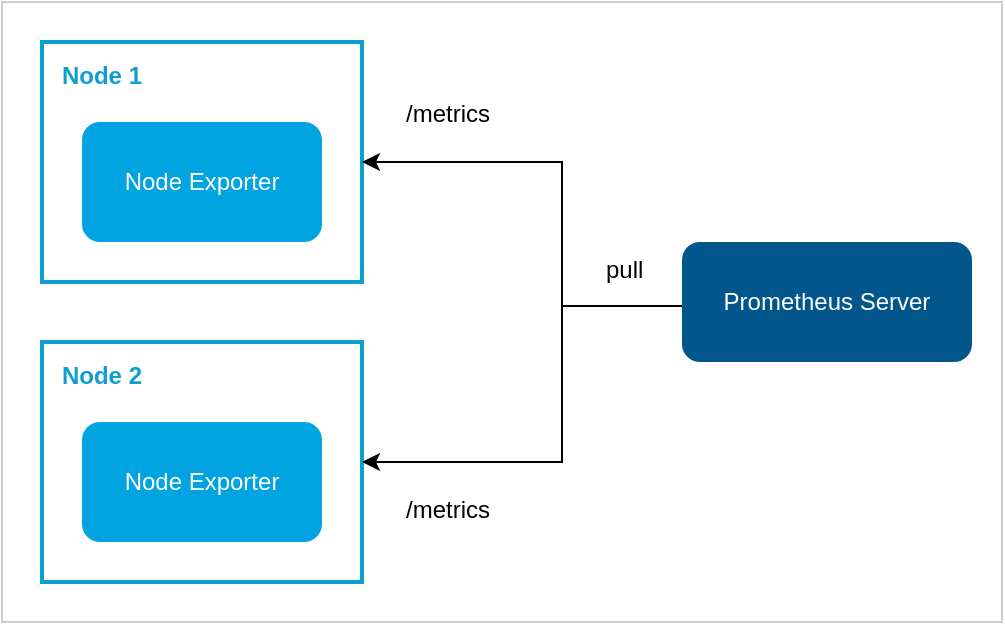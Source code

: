<mxfile version="25.0.2" pages="6">
  <diagram name="Page-1" id="26Fd-25vhF1WUuilUzLj">
    <mxGraphModel dx="1098" dy="828" grid="1" gridSize="10" guides="1" tooltips="1" connect="1" arrows="1" fold="1" page="1" pageScale="1" pageWidth="850" pageHeight="1100" math="0" shadow="0">
      <root>
        <mxCell id="0" />
        <mxCell id="1" parent="0" />
        <mxCell id="ajeqX5y_s42NzRfN0IP8-15" value="" style="rounded=0;whiteSpace=wrap;html=1;fillColor=none;strokeColor=#CCCCCC;" parent="1" vertex="1">
          <mxGeometry x="110" y="200" width="500" height="310" as="geometry" />
        </mxCell>
        <mxCell id="ajeqX5y_s42NzRfN0IP8-1" value="" style="rounded=0;whiteSpace=wrap;html=1;fillColor=none;strokeColor=#0f9fce;strokeWidth=2;" parent="1" vertex="1">
          <mxGeometry x="130" y="220" width="160" height="120" as="geometry" />
        </mxCell>
        <mxCell id="ajeqX5y_s42NzRfN0IP8-2" value="&lt;b&gt;Node 1&lt;/b&gt;" style="rounded=0;whiteSpace=wrap;html=1;fillColor=none;strokeColor=none;fontColor=#0F9FCE;" parent="1" vertex="1">
          <mxGeometry x="130" y="232" width="60" height="10" as="geometry" />
        </mxCell>
        <mxCell id="ajeqX5y_s42NzRfN0IP8-6" value="&lt;font color=&quot;#ffffff&quot;&gt;Node Exporter&lt;/font&gt;" style="rounded=1;whiteSpace=wrap;html=1;strokeColor=none;fillColor=#01a3e1;" parent="1" vertex="1">
          <mxGeometry x="150" y="260" width="120" height="60" as="geometry" />
        </mxCell>
        <mxCell id="ajeqX5y_s42NzRfN0IP8-7" value="" style="rounded=0;whiteSpace=wrap;html=1;fillColor=none;strokeColor=#0f9fce;strokeWidth=2;" parent="1" vertex="1">
          <mxGeometry x="130" y="370" width="160" height="120" as="geometry" />
        </mxCell>
        <mxCell id="ajeqX5y_s42NzRfN0IP8-8" value="&lt;b&gt;Node 2&lt;/b&gt;" style="rounded=0;whiteSpace=wrap;html=1;fillColor=none;strokeColor=none;fontColor=#0F9FCE;" parent="1" vertex="1">
          <mxGeometry x="130" y="382" width="60" height="10" as="geometry" />
        </mxCell>
        <mxCell id="ajeqX5y_s42NzRfN0IP8-9" value="&lt;font color=&quot;#ffffff&quot;&gt;Node Exporter&lt;/font&gt;" style="rounded=1;whiteSpace=wrap;html=1;strokeColor=none;fillColor=#01a3e1;" parent="1" vertex="1">
          <mxGeometry x="150" y="410" width="120" height="60" as="geometry" />
        </mxCell>
        <mxCell id="ajeqX5y_s42NzRfN0IP8-11" style="edgeStyle=orthogonalEdgeStyle;rounded=0;orthogonalLoop=1;jettySize=auto;html=1;entryX=1;entryY=0.5;entryDx=0;entryDy=0;" parent="1" source="ajeqX5y_s42NzRfN0IP8-10" target="ajeqX5y_s42NzRfN0IP8-1" edge="1">
          <mxGeometry relative="1" as="geometry">
            <Array as="points">
              <mxPoint x="390" y="352" />
              <mxPoint x="390" y="280" />
            </Array>
          </mxGeometry>
        </mxCell>
        <mxCell id="ajeqX5y_s42NzRfN0IP8-10" value="&lt;font color=&quot;#ffffff&quot;&gt;Prometheus Server&lt;/font&gt;" style="rounded=1;whiteSpace=wrap;html=1;strokeColor=none;fillColor=#02568c;" parent="1" vertex="1">
          <mxGeometry x="450" y="320" width="145" height="60" as="geometry" />
        </mxCell>
        <mxCell id="ajeqX5y_s42NzRfN0IP8-12" value="" style="endArrow=classic;html=1;rounded=0;entryX=1;entryY=0.5;entryDx=0;entryDy=0;" parent="1" target="ajeqX5y_s42NzRfN0IP8-7" edge="1">
          <mxGeometry width="50" height="50" relative="1" as="geometry">
            <mxPoint x="390" y="350" as="sourcePoint" />
            <mxPoint x="380" y="250" as="targetPoint" />
            <Array as="points">
              <mxPoint x="390" y="430" />
            </Array>
          </mxGeometry>
        </mxCell>
        <mxCell id="ajeqX5y_s42NzRfN0IP8-13" value="/metrics" style="text;whiteSpace=wrap;" parent="1" vertex="1">
          <mxGeometry x="310" y="242" width="80" height="40" as="geometry" />
        </mxCell>
        <mxCell id="ajeqX5y_s42NzRfN0IP8-14" value="/metrics" style="text;whiteSpace=wrap;" parent="1" vertex="1">
          <mxGeometry x="310" y="440" width="80" height="40" as="geometry" />
        </mxCell>
        <mxCell id="ajeqX5y_s42NzRfN0IP8-16" value="pull" style="text;whiteSpace=wrap;" parent="1" vertex="1">
          <mxGeometry x="410" y="320" width="40" height="40" as="geometry" />
        </mxCell>
      </root>
    </mxGraphModel>
  </diagram>
  <diagram id="nM0fy59hHxydWXp64EUL" name="Page-2">
    <mxGraphModel dx="2142" dy="974" grid="1" gridSize="10" guides="1" tooltips="1" connect="1" arrows="1" fold="1" page="1" pageScale="1" pageWidth="850" pageHeight="1100" math="0" shadow="0">
      <root>
        <mxCell id="0" />
        <mxCell id="1" parent="0" />
        <mxCell id="dbFt5-sc-r58ewJVAeV6-7" style="edgeStyle=orthogonalEdgeStyle;rounded=0;orthogonalLoop=1;jettySize=auto;html=1;entryX=0;entryY=0.5;entryDx=0;entryDy=0;" edge="1" parent="1" source="1IxpJ4S_1g1UWXlrUwwD-1" target="dbFt5-sc-r58ewJVAeV6-1">
          <mxGeometry relative="1" as="geometry" />
        </mxCell>
        <mxCell id="1IxpJ4S_1g1UWXlrUwwD-1" value="&lt;font style=&quot;font-size: 16px;&quot;&gt;Get view count for page&lt;/font&gt;" style="rounded=0;whiteSpace=wrap;html=1;strokeColor=#6c8ebf;fillColor=#dae8fc;glass=0;" vertex="1" parent="1">
          <mxGeometry x="-70" y="240" width="170" height="100" as="geometry" />
        </mxCell>
        <mxCell id="dbFt5-sc-r58ewJVAeV6-6" style="edgeStyle=orthogonalEdgeStyle;rounded=0;orthogonalLoop=1;jettySize=auto;html=1;entryX=0;entryY=0.5;entryDx=0;entryDy=0;" edge="1" parent="1" source="1IxpJ4S_1g1UWXlrUwwD-3" target="1IxpJ4S_1g1UWXlrUwwD-1">
          <mxGeometry relative="1" as="geometry" />
        </mxCell>
        <mxCell id="1IxpJ4S_1g1UWXlrUwwD-3" value="&lt;font style=&quot;font-size: 16px;&quot; color=&quot;#ffffff&quot;&gt;Client A&lt;/font&gt;" style="rounded=0;whiteSpace=wrap;html=1;strokeColor=none;fillColor=#02568c;glass=0;" vertex="1" parent="1">
          <mxGeometry x="-310" y="250" width="130" height="80" as="geometry" />
        </mxCell>
        <mxCell id="dbFt5-sc-r58ewJVAeV6-5" style="edgeStyle=orthogonalEdgeStyle;rounded=0;orthogonalLoop=1;jettySize=auto;html=1;entryX=0;entryY=0.5;entryDx=0;entryDy=0;" edge="1" parent="1" source="dbFt5-sc-r58ewJVAeV6-1" target="dbFt5-sc-r58ewJVAeV6-2">
          <mxGeometry relative="1" as="geometry" />
        </mxCell>
        <mxCell id="dbFt5-sc-r58ewJVAeV6-1" value="&lt;font style=&quot;font-size: 16px;&quot;&gt;Increment view &lt;br&gt;count&amp;nbsp;&lt;/font&gt;&lt;span style=&quot;font-size: 16px; background-color: initial;&quot;&gt;for page&lt;/span&gt;" style="rounded=0;whiteSpace=wrap;html=1;strokeColor=#6c8ebf;fillColor=#dae8fc;glass=0;" vertex="1" parent="1">
          <mxGeometry x="190" y="240" width="170" height="100" as="geometry" />
        </mxCell>
        <mxCell id="dbFt5-sc-r58ewJVAeV6-2" value="&lt;span style=&quot;font-size: 16px;&quot;&gt;11&lt;/span&gt;" style="rounded=0;whiteSpace=wrap;html=1;strokeColor=#6c8ebf;fillColor=#dae8fc;glass=0;" vertex="1" parent="1">
          <mxGeometry x="480" y="260" width="90" height="60" as="geometry" />
        </mxCell>
        <mxCell id="dbFt5-sc-r58ewJVAeV6-8" style="edgeStyle=orthogonalEdgeStyle;rounded=0;orthogonalLoop=1;jettySize=auto;html=1;entryX=0;entryY=0.5;entryDx=0;entryDy=0;" edge="1" parent="1" source="dbFt5-sc-r58ewJVAeV6-9" target="dbFt5-sc-r58ewJVAeV6-13">
          <mxGeometry relative="1" as="geometry" />
        </mxCell>
        <mxCell id="dbFt5-sc-r58ewJVAeV6-9" value="&lt;font style=&quot;font-size: 16px;&quot;&gt;Get view count for page&lt;/font&gt;" style="rounded=0;whiteSpace=wrap;html=1;strokeColor=#0e8088;fillColor=#b0e3e6;glass=0;" vertex="1" parent="1">
          <mxGeometry x="-70" y="390" width="170" height="100" as="geometry" />
        </mxCell>
        <mxCell id="dbFt5-sc-r58ewJVAeV6-10" style="edgeStyle=orthogonalEdgeStyle;rounded=0;orthogonalLoop=1;jettySize=auto;html=1;entryX=0;entryY=0.5;entryDx=0;entryDy=0;" edge="1" parent="1" source="dbFt5-sc-r58ewJVAeV6-11" target="dbFt5-sc-r58ewJVAeV6-9">
          <mxGeometry relative="1" as="geometry" />
        </mxCell>
        <mxCell id="dbFt5-sc-r58ewJVAeV6-11" value="&lt;font style=&quot;font-size: 16px;&quot; color=&quot;#ffffff&quot;&gt;Client B&lt;/font&gt;" style="rounded=0;whiteSpace=wrap;html=1;strokeColor=#0e8088;fillColor=#0E8088;glass=0;" vertex="1" parent="1">
          <mxGeometry x="-310" y="400" width="130" height="80" as="geometry" />
        </mxCell>
        <mxCell id="dbFt5-sc-r58ewJVAeV6-12" style="edgeStyle=orthogonalEdgeStyle;rounded=0;orthogonalLoop=1;jettySize=auto;html=1;entryX=0;entryY=0.5;entryDx=0;entryDy=0;" edge="1" parent="1" source="dbFt5-sc-r58ewJVAeV6-13" target="dbFt5-sc-r58ewJVAeV6-14">
          <mxGeometry relative="1" as="geometry" />
        </mxCell>
        <mxCell id="dbFt5-sc-r58ewJVAeV6-13" value="&lt;font style=&quot;font-size: 16px;&quot;&gt;Increment view &lt;br&gt;count&amp;nbsp;&lt;/font&gt;&lt;span style=&quot;font-size: 16px; background-color: initial;&quot;&gt;for page&lt;/span&gt;" style="rounded=0;whiteSpace=wrap;html=1;strokeColor=#0e8088;fillColor=#b0e3e6;glass=0;" vertex="1" parent="1">
          <mxGeometry x="190" y="390" width="170" height="100" as="geometry" />
        </mxCell>
        <mxCell id="dbFt5-sc-r58ewJVAeV6-14" value="&lt;span style=&quot;font-size: 16px;&quot;&gt;11&lt;/span&gt;" style="rounded=0;whiteSpace=wrap;html=1;strokeColor=#0e8088;fillColor=#b0e3e6;glass=0;" vertex="1" parent="1">
          <mxGeometry x="480" y="410" width="90" height="60" as="geometry" />
        </mxCell>
        <mxCell id="dbFt5-sc-r58ewJVAeV6-15" value="" style="rounded=0;whiteSpace=wrap;html=1;fillColor=none;strokeColor=#B3B3B3;" vertex="1" parent="1">
          <mxGeometry x="-330" y="220" width="920" height="290" as="geometry" />
        </mxCell>
      </root>
    </mxGraphModel>
  </diagram>
  <diagram id="e-6ewRLPXq2BiYLJX3fg" name="Page-3">
    <mxGraphModel dx="1948" dy="828" grid="1" gridSize="10" guides="1" tooltips="1" connect="1" arrows="1" fold="1" page="1" pageScale="1" pageWidth="850" pageHeight="1100" math="0" shadow="0">
      <root>
        <mxCell id="0" />
        <mxCell id="1" parent="0" />
        <mxCell id="-S9GdW0zuCrTSO9bxNW9-15" value="" style="rounded=0;whiteSpace=wrap;html=1;fillColor=none;strokeColor=#B3B3B3;" parent="1" vertex="1">
          <mxGeometry x="-330" y="200" width="970" height="340" as="geometry" />
        </mxCell>
        <mxCell id="-S9GdW0zuCrTSO9bxNW9-1" style="edgeStyle=orthogonalEdgeStyle;rounded=0;orthogonalLoop=1;jettySize=auto;html=1;entryX=0;entryY=0.5;entryDx=0;entryDy=0;" parent="1" source="-S9GdW0zuCrTSO9bxNW9-2" target="-S9GdW0zuCrTSO9bxNW9-6" edge="1">
          <mxGeometry relative="1" as="geometry" />
        </mxCell>
        <mxCell id="-S9GdW0zuCrTSO9bxNW9-2" value="&lt;font style=&quot;font-size: 16px;&quot;&gt;Get view count for page&lt;/font&gt;" style="rounded=0;whiteSpace=wrap;html=1;strokeColor=#6c8ebf;fillColor=#dae8fc;glass=0;" parent="1" vertex="1">
          <mxGeometry x="-70" y="240" width="170" height="100" as="geometry" />
        </mxCell>
        <mxCell id="-S9GdW0zuCrTSO9bxNW9-3" style="edgeStyle=orthogonalEdgeStyle;rounded=0;orthogonalLoop=1;jettySize=auto;html=1;entryX=0;entryY=0.5;entryDx=0;entryDy=0;" parent="1" source="-S9GdW0zuCrTSO9bxNW9-4" target="-S9GdW0zuCrTSO9bxNW9-2" edge="1">
          <mxGeometry relative="1" as="geometry" />
        </mxCell>
        <mxCell id="-S9GdW0zuCrTSO9bxNW9-4" value="&lt;font style=&quot;font-size: 16px;&quot; color=&quot;#ffffff&quot;&gt;Client A&lt;/font&gt;" style="rounded=0;whiteSpace=wrap;html=1;strokeColor=none;fillColor=#02568c;glass=0;" parent="1" vertex="1">
          <mxGeometry x="-310" y="250" width="130" height="80" as="geometry" />
        </mxCell>
        <mxCell id="-S9GdW0zuCrTSO9bxNW9-5" style="edgeStyle=orthogonalEdgeStyle;rounded=0;orthogonalLoop=1;jettySize=auto;html=1;entryX=0;entryY=0.5;entryDx=0;entryDy=0;" parent="1" source="-S9GdW0zuCrTSO9bxNW9-6" target="-S9GdW0zuCrTSO9bxNW9-7" edge="1">
          <mxGeometry relative="1" as="geometry" />
        </mxCell>
        <mxCell id="-S9GdW0zuCrTSO9bxNW9-6" value="&lt;font style=&quot;font-size: 16px;&quot;&gt;Increment view &lt;br&gt;count&amp;nbsp;&lt;/font&gt;&lt;span style=&quot;font-size: 16px; background-color: initial;&quot;&gt;for page&lt;/span&gt;&lt;div&gt;&lt;span style=&quot;font-size: 16px; background-color: initial;&quot;&gt;&lt;br&gt;&lt;br&gt;&lt;br&gt;&lt;/span&gt;&lt;div&gt;&lt;span style=&quot;font-size: 16px; background-color: initial;&quot;&gt;&lt;br&gt;&lt;/span&gt;&lt;/div&gt;&lt;/div&gt;" style="rounded=0;whiteSpace=wrap;html=1;strokeColor=#6c8ebf;fillColor=#dae8fc;glass=0;" parent="1" vertex="1">
          <mxGeometry x="180" y="225" width="190" height="130" as="geometry" />
        </mxCell>
        <mxCell id="-S9GdW0zuCrTSO9bxNW9-7" value="&lt;span style=&quot;font-size: 16px;&quot;&gt;11&lt;/span&gt;" style="rounded=0;whiteSpace=wrap;html=1;strokeColor=#6c8ebf;fillColor=#dae8fc;glass=0;" parent="1" vertex="1">
          <mxGeometry x="505" y="260" width="90" height="60" as="geometry" />
        </mxCell>
        <mxCell id="-S9GdW0zuCrTSO9bxNW9-32" style="edgeStyle=orthogonalEdgeStyle;rounded=0;orthogonalLoop=1;jettySize=auto;html=1;" parent="1" source="-S9GdW0zuCrTSO9bxNW9-9" target="-S9GdW0zuCrTSO9bxNW9-24" edge="1">
          <mxGeometry relative="1" as="geometry" />
        </mxCell>
        <mxCell id="-S9GdW0zuCrTSO9bxNW9-9" value="&lt;font style=&quot;font-size: 16px;&quot;&gt;Get view count for page&lt;/font&gt;" style="rounded=0;whiteSpace=wrap;html=1;strokeColor=#0e8088;fillColor=#b0e3e6;glass=0;" parent="1" vertex="1">
          <mxGeometry x="-70" y="405" width="170" height="100" as="geometry" />
        </mxCell>
        <mxCell id="-S9GdW0zuCrTSO9bxNW9-10" style="edgeStyle=orthogonalEdgeStyle;rounded=0;orthogonalLoop=1;jettySize=auto;html=1;entryX=0;entryY=0.5;entryDx=0;entryDy=0;" parent="1" source="-S9GdW0zuCrTSO9bxNW9-11" target="-S9GdW0zuCrTSO9bxNW9-9" edge="1">
          <mxGeometry relative="1" as="geometry" />
        </mxCell>
        <mxCell id="-S9GdW0zuCrTSO9bxNW9-11" value="&lt;font style=&quot;font-size: 16px;&quot; color=&quot;#ffffff&quot;&gt;Client B&lt;/font&gt;" style="rounded=0;whiteSpace=wrap;html=1;strokeColor=#0e8088;fillColor=#0E8088;glass=0;" parent="1" vertex="1">
          <mxGeometry x="-310" y="415" width="130" height="80" as="geometry" />
        </mxCell>
        <mxCell id="-S9GdW0zuCrTSO9bxNW9-14" value="&lt;span style=&quot;font-size: 16px;&quot;&gt;Error!&lt;br&gt;Try again.&lt;/span&gt;" style="rounded=0;whiteSpace=wrap;html=1;strokeColor=#ae4132;fillColor=#fad9d5;glass=0;" parent="1" vertex="1">
          <mxGeometry x="480" y="425" width="140" height="60" as="geometry" />
        </mxCell>
        <mxCell id="-S9GdW0zuCrTSO9bxNW9-17" value="" style="shape=table;startSize=0;container=1;collapsible=0;childLayout=tableLayout;" parent="1" vertex="1">
          <mxGeometry x="205" y="280" width="140.0" height="60" as="geometry" />
        </mxCell>
        <mxCell id="-S9GdW0zuCrTSO9bxNW9-18" value="" style="shape=tableRow;horizontal=0;startSize=0;swimlaneHead=0;swimlaneBody=0;strokeColor=inherit;top=0;left=0;bottom=0;right=0;collapsible=0;dropTarget=0;fillColor=none;points=[[0,0.5],[1,0.5]];portConstraint=eastwest;" parent="-S9GdW0zuCrTSO9bxNW9-17" vertex="1">
          <mxGeometry width="140.0" height="30" as="geometry" />
        </mxCell>
        <mxCell id="-S9GdW0zuCrTSO9bxNW9-19" value="&lt;font style=&quot;font-size: 13px;&quot;&gt;_seq_no&lt;/font&gt;" style="shape=partialRectangle;html=1;whiteSpace=wrap;connectable=0;strokeColor=inherit;overflow=hidden;fillColor=none;top=0;left=0;bottom=0;right=0;pointerEvents=1;" parent="-S9GdW0zuCrTSO9bxNW9-18" vertex="1">
          <mxGeometry width="100" height="30" as="geometry">
            <mxRectangle width="100" height="30" as="alternateBounds" />
          </mxGeometry>
        </mxCell>
        <mxCell id="-S9GdW0zuCrTSO9bxNW9-20" value="9" style="shape=partialRectangle;html=1;whiteSpace=wrap;connectable=0;strokeColor=inherit;overflow=hidden;fillColor=none;top=0;left=0;bottom=0;right=0;pointerEvents=1;" parent="-S9GdW0zuCrTSO9bxNW9-18" vertex="1">
          <mxGeometry x="100" width="40" height="30" as="geometry">
            <mxRectangle width="40" height="30" as="alternateBounds" />
          </mxGeometry>
        </mxCell>
        <mxCell id="-S9GdW0zuCrTSO9bxNW9-21" value="" style="shape=tableRow;horizontal=0;startSize=0;swimlaneHead=0;swimlaneBody=0;strokeColor=inherit;top=0;left=0;bottom=0;right=0;collapsible=0;dropTarget=0;fillColor=none;points=[[0,0.5],[1,0.5]];portConstraint=eastwest;" parent="-S9GdW0zuCrTSO9bxNW9-17" vertex="1">
          <mxGeometry y="30" width="140.0" height="30" as="geometry" />
        </mxCell>
        <mxCell id="-S9GdW0zuCrTSO9bxNW9-22" value="&lt;font style=&quot;font-size: 13px;&quot;&gt;_primary_term&lt;/font&gt;" style="shape=partialRectangle;html=1;whiteSpace=wrap;connectable=0;strokeColor=inherit;overflow=hidden;fillColor=none;top=0;left=0;bottom=0;right=0;pointerEvents=1;" parent="-S9GdW0zuCrTSO9bxNW9-21" vertex="1">
          <mxGeometry width="100" height="30" as="geometry">
            <mxRectangle width="100" height="30" as="alternateBounds" />
          </mxGeometry>
        </mxCell>
        <mxCell id="-S9GdW0zuCrTSO9bxNW9-23" value="1" style="shape=partialRectangle;html=1;whiteSpace=wrap;connectable=0;strokeColor=inherit;overflow=hidden;fillColor=none;top=0;left=0;bottom=0;right=0;pointerEvents=1;" parent="-S9GdW0zuCrTSO9bxNW9-21" vertex="1">
          <mxGeometry x="100" width="40" height="30" as="geometry">
            <mxRectangle width="40" height="30" as="alternateBounds" />
          </mxGeometry>
        </mxCell>
        <mxCell id="-S9GdW0zuCrTSO9bxNW9-34" style="edgeStyle=orthogonalEdgeStyle;rounded=0;orthogonalLoop=1;jettySize=auto;html=1;entryX=0;entryY=0.5;entryDx=0;entryDy=0;" parent="1" source="-S9GdW0zuCrTSO9bxNW9-24" target="-S9GdW0zuCrTSO9bxNW9-14" edge="1">
          <mxGeometry relative="1" as="geometry" />
        </mxCell>
        <mxCell id="-S9GdW0zuCrTSO9bxNW9-24" value="&lt;font style=&quot;font-size: 16px;&quot;&gt;Increment view &lt;br&gt;count&amp;nbsp;&lt;/font&gt;&lt;span style=&quot;font-size: 16px; background-color: initial;&quot;&gt;for page&lt;/span&gt;&lt;div&gt;&lt;span style=&quot;font-size: 16px; background-color: initial;&quot;&gt;&lt;br&gt;&lt;br&gt;&lt;br&gt;&lt;/span&gt;&lt;div&gt;&lt;span style=&quot;font-size: 16px; background-color: initial;&quot;&gt;&lt;br&gt;&lt;/span&gt;&lt;/div&gt;&lt;/div&gt;" style="rounded=0;whiteSpace=wrap;html=1;strokeColor=#6c8ebf;fillColor=#dae8fc;glass=0;" parent="1" vertex="1">
          <mxGeometry x="180" y="390" width="190" height="130" as="geometry" />
        </mxCell>
        <mxCell id="-S9GdW0zuCrTSO9bxNW9-25" value="" style="shape=table;startSize=0;container=1;collapsible=0;childLayout=tableLayout;" parent="1" vertex="1">
          <mxGeometry x="205" y="445" width="140.0" height="60" as="geometry" />
        </mxCell>
        <mxCell id="-S9GdW0zuCrTSO9bxNW9-26" value="" style="shape=tableRow;horizontal=0;startSize=0;swimlaneHead=0;swimlaneBody=0;strokeColor=inherit;top=0;left=0;bottom=0;right=0;collapsible=0;dropTarget=0;fillColor=none;points=[[0,0.5],[1,0.5]];portConstraint=eastwest;" parent="-S9GdW0zuCrTSO9bxNW9-25" vertex="1">
          <mxGeometry width="140.0" height="30" as="geometry" />
        </mxCell>
        <mxCell id="-S9GdW0zuCrTSO9bxNW9-27" value="&lt;font style=&quot;font-size: 13px;&quot;&gt;_seq_no&lt;/font&gt;" style="shape=partialRectangle;html=1;whiteSpace=wrap;connectable=0;strokeColor=inherit;overflow=hidden;fillColor=none;top=0;left=0;bottom=0;right=0;pointerEvents=1;" parent="-S9GdW0zuCrTSO9bxNW9-26" vertex="1">
          <mxGeometry width="100" height="30" as="geometry">
            <mxRectangle width="100" height="30" as="alternateBounds" />
          </mxGeometry>
        </mxCell>
        <mxCell id="-S9GdW0zuCrTSO9bxNW9-28" value="9" style="shape=partialRectangle;html=1;whiteSpace=wrap;connectable=0;strokeColor=inherit;overflow=hidden;fillColor=none;top=0;left=0;bottom=0;right=0;pointerEvents=1;" parent="-S9GdW0zuCrTSO9bxNW9-26" vertex="1">
          <mxGeometry x="100" width="40" height="30" as="geometry">
            <mxRectangle width="40" height="30" as="alternateBounds" />
          </mxGeometry>
        </mxCell>
        <mxCell id="-S9GdW0zuCrTSO9bxNW9-29" value="" style="shape=tableRow;horizontal=0;startSize=0;swimlaneHead=0;swimlaneBody=0;strokeColor=inherit;top=0;left=0;bottom=0;right=0;collapsible=0;dropTarget=0;fillColor=none;points=[[0,0.5],[1,0.5]];portConstraint=eastwest;" parent="-S9GdW0zuCrTSO9bxNW9-25" vertex="1">
          <mxGeometry y="30" width="140.0" height="30" as="geometry" />
        </mxCell>
        <mxCell id="-S9GdW0zuCrTSO9bxNW9-30" value="&lt;font style=&quot;font-size: 13px;&quot;&gt;_primary_term&lt;/font&gt;" style="shape=partialRectangle;html=1;whiteSpace=wrap;connectable=0;strokeColor=inherit;overflow=hidden;fillColor=none;top=0;left=0;bottom=0;right=0;pointerEvents=1;" parent="-S9GdW0zuCrTSO9bxNW9-29" vertex="1">
          <mxGeometry width="100" height="30" as="geometry">
            <mxRectangle width="100" height="30" as="alternateBounds" />
          </mxGeometry>
        </mxCell>
        <mxCell id="-S9GdW0zuCrTSO9bxNW9-31" value="1" style="shape=partialRectangle;html=1;whiteSpace=wrap;connectable=0;strokeColor=inherit;overflow=hidden;fillColor=none;top=0;left=0;bottom=0;right=0;pointerEvents=1;" parent="-S9GdW0zuCrTSO9bxNW9-29" vertex="1">
          <mxGeometry x="100" width="40" height="30" as="geometry">
            <mxRectangle width="40" height="30" as="alternateBounds" />
          </mxGeometry>
        </mxCell>
      </root>
    </mxGraphModel>
  </diagram>
  <diagram id="vRoOQ07bit0d0CWNAOGv" name="Page-4">
    <mxGraphModel dx="1098" dy="828" grid="1" gridSize="10" guides="1" tooltips="1" connect="1" arrows="1" fold="1" page="1" pageScale="1" pageWidth="850" pageHeight="1100" math="0" shadow="0">
      <root>
        <mxCell id="0" />
        <mxCell id="1" parent="0" />
        <mxCell id="vqz9qWNacYTyd6d_n36K-12" style="edgeStyle=orthogonalEdgeStyle;rounded=0;orthogonalLoop=1;jettySize=auto;html=1;entryX=0;entryY=0.5;entryDx=0;entryDy=0;" edge="1" parent="1" source="ZNP5GGHATjq_0AH1ElRG-1" target="ZNP5GGHATjq_0AH1ElRG-2">
          <mxGeometry relative="1" as="geometry" />
        </mxCell>
        <mxCell id="ZNP5GGHATjq_0AH1ElRG-1" value="&lt;font style=&quot;font-size: 16px;&quot; color=&quot;#ffffff&quot;&gt;Look up &lt;br&gt;rating&lt;/font&gt;" style="rounded=0;whiteSpace=wrap;html=1;strokeColor=#82b366;fillColor=#02568C;glass=0;" vertex="1" parent="1">
          <mxGeometry x="100" y="300" width="130" height="80" as="geometry" />
        </mxCell>
        <mxCell id="ZNP5GGHATjq_0AH1ElRG-10" value="" style="group;fillColor=#dae8fc;strokeColor=#6c8ebf;" vertex="1" connectable="0" parent="1">
          <mxGeometry x="310" y="235" width="140" height="210" as="geometry" />
        </mxCell>
        <mxCell id="ZNP5GGHATjq_0AH1ElRG-2" value="&lt;font color=&quot;#ffffff&quot;&gt;&lt;span style=&quot;font-size: 16px;&quot;&gt;Rating&lt;br&gt;&lt;br&gt;&lt;br&gt;&lt;br&gt;&lt;br&gt;&lt;br&gt;&lt;/span&gt;&lt;/font&gt;&lt;div&gt;&lt;font color=&quot;#ffffff&quot;&gt;&lt;span style=&quot;font-size: 16px;&quot;&gt;&lt;br&gt;&lt;br&gt;&lt;br&gt;&lt;/span&gt;&lt;/font&gt;&lt;/div&gt;" style="rounded=0;whiteSpace=wrap;html=1;strokeColor=none;fillColor=#02568c;glass=0;" vertex="1" parent="ZNP5GGHATjq_0AH1ElRG-10">
          <mxGeometry width="140" height="210" as="geometry" />
        </mxCell>
        <mxCell id="ZNP5GGHATjq_0AH1ElRG-3" value="" style="shape=table;startSize=0;container=1;collapsible=0;childLayout=tableLayout;" vertex="1" parent="ZNP5GGHATjq_0AH1ElRG-10">
          <mxGeometry x="25" y="60" width="90" height="120" as="geometry" />
        </mxCell>
        <mxCell id="ZNP5GGHATjq_0AH1ElRG-4" value="" style="shape=tableRow;horizontal=0;startSize=0;swimlaneHead=0;swimlaneBody=0;strokeColor=inherit;top=0;left=0;bottom=0;right=0;collapsible=0;dropTarget=0;fillColor=none;points=[[0,0.5],[1,0.5]];portConstraint=eastwest;" vertex="1" parent="ZNP5GGHATjq_0AH1ElRG-3">
          <mxGeometry width="90" height="40" as="geometry" />
        </mxCell>
        <mxCell id="ZNP5GGHATjq_0AH1ElRG-5" value="userID" style="shape=partialRectangle;html=1;whiteSpace=wrap;connectable=0;strokeColor=inherit;overflow=hidden;fillColor=none;top=0;left=0;bottom=0;right=0;pointerEvents=1;" vertex="1" parent="ZNP5GGHATjq_0AH1ElRG-4">
          <mxGeometry width="90" height="40" as="geometry">
            <mxRectangle width="90" height="40" as="alternateBounds" />
          </mxGeometry>
        </mxCell>
        <mxCell id="ZNP5GGHATjq_0AH1ElRG-6" value="" style="shape=tableRow;horizontal=0;startSize=0;swimlaneHead=0;swimlaneBody=0;strokeColor=inherit;top=0;left=0;bottom=0;right=0;collapsible=0;dropTarget=0;fillColor=none;points=[[0,0.5],[1,0.5]];portConstraint=eastwest;" vertex="1" parent="ZNP5GGHATjq_0AH1ElRG-3">
          <mxGeometry y="40" width="90" height="40" as="geometry" />
        </mxCell>
        <mxCell id="ZNP5GGHATjq_0AH1ElRG-7" value="movieID" style="shape=partialRectangle;html=1;whiteSpace=wrap;connectable=0;strokeColor=inherit;overflow=hidden;fillColor=none;top=0;left=0;bottom=0;right=0;pointerEvents=1;" vertex="1" parent="ZNP5GGHATjq_0AH1ElRG-6">
          <mxGeometry width="90" height="40" as="geometry">
            <mxRectangle width="90" height="40" as="alternateBounds" />
          </mxGeometry>
        </mxCell>
        <mxCell id="ZNP5GGHATjq_0AH1ElRG-8" value="" style="shape=tableRow;horizontal=0;startSize=0;swimlaneHead=0;swimlaneBody=0;strokeColor=inherit;top=0;left=0;bottom=0;right=0;collapsible=0;dropTarget=0;fillColor=none;points=[[0,0.5],[1,0.5]];portConstraint=eastwest;" vertex="1" parent="ZNP5GGHATjq_0AH1ElRG-3">
          <mxGeometry y="80" width="90" height="40" as="geometry" />
        </mxCell>
        <mxCell id="ZNP5GGHATjq_0AH1ElRG-9" value="rating" style="shape=partialRectangle;html=1;whiteSpace=wrap;connectable=0;strokeColor=inherit;overflow=hidden;fillColor=none;top=0;left=0;bottom=0;right=0;pointerEvents=1;" vertex="1" parent="ZNP5GGHATjq_0AH1ElRG-8">
          <mxGeometry width="90" height="40" as="geometry">
            <mxRectangle width="90" height="40" as="alternateBounds" />
          </mxGeometry>
        </mxCell>
        <mxCell id="vqz9qWNacYTyd6d_n36K-14" style="edgeStyle=orthogonalEdgeStyle;rounded=0;orthogonalLoop=1;jettySize=auto;html=1;entryX=0;entryY=0.5;entryDx=0;entryDy=0;" edge="1" parent="1" source="vqz9qWNacYTyd6d_n36K-1" target="vqz9qWNacYTyd6d_n36K-3">
          <mxGeometry relative="1" as="geometry" />
        </mxCell>
        <mxCell id="vqz9qWNacYTyd6d_n36K-1" value="&lt;font style=&quot;font-size: 16px;&quot; color=&quot;#ffffff&quot;&gt;Look up &lt;br&gt;title&lt;/font&gt;" style="rounded=0;whiteSpace=wrap;html=1;strokeColor=#82b366;fillColor=#02568C;glass=0;" vertex="1" parent="1">
          <mxGeometry x="540" y="300" width="130" height="80" as="geometry" />
        </mxCell>
        <mxCell id="vqz9qWNacYTyd6d_n36K-11" value="" style="group" vertex="1" connectable="0" parent="1">
          <mxGeometry x="750" y="235" width="140" height="210" as="geometry" />
        </mxCell>
        <mxCell id="vqz9qWNacYTyd6d_n36K-2" value="" style="group;fillColor=#dae8fc;strokeColor=#6c8ebf;container=0;" vertex="1" connectable="0" parent="vqz9qWNacYTyd6d_n36K-11">
          <mxGeometry width="140" height="210" as="geometry" />
        </mxCell>
        <mxCell id="vqz9qWNacYTyd6d_n36K-3" value="&lt;font color=&quot;#ffffff&quot;&gt;&lt;span style=&quot;font-size: 16px;&quot;&gt;Movie&lt;br&gt;&lt;br&gt;&lt;br&gt;&lt;br&gt;&lt;br&gt;&lt;br&gt;&lt;/span&gt;&lt;/font&gt;&lt;div&gt;&lt;font color=&quot;#ffffff&quot;&gt;&lt;span style=&quot;font-size: 16px;&quot;&gt;&lt;br&gt;&lt;br&gt;&lt;br&gt;&lt;/span&gt;&lt;/font&gt;&lt;/div&gt;" style="rounded=0;whiteSpace=wrap;html=1;strokeColor=none;fillColor=#02568c;glass=0;" vertex="1" parent="vqz9qWNacYTyd6d_n36K-11">
          <mxGeometry width="140" height="210" as="geometry" />
        </mxCell>
        <mxCell id="vqz9qWNacYTyd6d_n36K-4" value="" style="shape=table;startSize=0;container=1;collapsible=0;childLayout=tableLayout;" vertex="1" parent="vqz9qWNacYTyd6d_n36K-11">
          <mxGeometry x="25" y="60" width="90" height="120" as="geometry" />
        </mxCell>
        <mxCell id="vqz9qWNacYTyd6d_n36K-5" value="" style="shape=tableRow;horizontal=0;startSize=0;swimlaneHead=0;swimlaneBody=0;strokeColor=inherit;top=0;left=0;bottom=0;right=0;collapsible=0;dropTarget=0;fillColor=none;points=[[0,0.5],[1,0.5]];portConstraint=eastwest;" vertex="1" parent="vqz9qWNacYTyd6d_n36K-4">
          <mxGeometry width="90" height="40" as="geometry" />
        </mxCell>
        <mxCell id="vqz9qWNacYTyd6d_n36K-6" value="movieID" style="shape=partialRectangle;html=1;whiteSpace=wrap;connectable=0;strokeColor=inherit;overflow=hidden;fillColor=none;top=0;left=0;bottom=0;right=0;pointerEvents=1;" vertex="1" parent="vqz9qWNacYTyd6d_n36K-5">
          <mxGeometry width="90" height="40" as="geometry">
            <mxRectangle width="90" height="40" as="alternateBounds" />
          </mxGeometry>
        </mxCell>
        <mxCell id="vqz9qWNacYTyd6d_n36K-7" value="" style="shape=tableRow;horizontal=0;startSize=0;swimlaneHead=0;swimlaneBody=0;strokeColor=inherit;top=0;left=0;bottom=0;right=0;collapsible=0;dropTarget=0;fillColor=none;points=[[0,0.5],[1,0.5]];portConstraint=eastwest;" vertex="1" parent="vqz9qWNacYTyd6d_n36K-4">
          <mxGeometry y="40" width="90" height="40" as="geometry" />
        </mxCell>
        <mxCell id="vqz9qWNacYTyd6d_n36K-8" value="titles" style="shape=partialRectangle;html=1;whiteSpace=wrap;connectable=0;strokeColor=inherit;overflow=hidden;fillColor=none;top=0;left=0;bottom=0;right=0;pointerEvents=1;" vertex="1" parent="vqz9qWNacYTyd6d_n36K-7">
          <mxGeometry width="90" height="40" as="geometry">
            <mxRectangle width="90" height="40" as="alternateBounds" />
          </mxGeometry>
        </mxCell>
        <mxCell id="vqz9qWNacYTyd6d_n36K-9" value="" style="shape=tableRow;horizontal=0;startSize=0;swimlaneHead=0;swimlaneBody=0;strokeColor=inherit;top=0;left=0;bottom=0;right=0;collapsible=0;dropTarget=0;fillColor=none;points=[[0,0.5],[1,0.5]];portConstraint=eastwest;" vertex="1" parent="vqz9qWNacYTyd6d_n36K-4">
          <mxGeometry y="80" width="90" height="40" as="geometry" />
        </mxCell>
        <mxCell id="vqz9qWNacYTyd6d_n36K-10" value="genre" style="shape=partialRectangle;html=1;whiteSpace=wrap;connectable=0;strokeColor=inherit;overflow=hidden;fillColor=none;top=0;left=0;bottom=0;right=0;pointerEvents=1;" vertex="1" parent="vqz9qWNacYTyd6d_n36K-9">
          <mxGeometry width="90" height="40" as="geometry">
            <mxRectangle width="90" height="40" as="alternateBounds" />
          </mxGeometry>
        </mxCell>
        <mxCell id="vqz9qWNacYTyd6d_n36K-13" style="edgeStyle=orthogonalEdgeStyle;rounded=0;orthogonalLoop=1;jettySize=auto;html=1;entryX=0;entryY=0.5;entryDx=0;entryDy=0;" edge="1" parent="1" source="ZNP5GGHATjq_0AH1ElRG-2" target="vqz9qWNacYTyd6d_n36K-1">
          <mxGeometry relative="1" as="geometry" />
        </mxCell>
        <mxCell id="vqz9qWNacYTyd6d_n36K-15" value="" style="rounded=0;whiteSpace=wrap;html=1;fillColor=none;strokeColor=#B3B3B3;" vertex="1" parent="1">
          <mxGeometry x="80" y="210" width="830" height="260" as="geometry" />
        </mxCell>
      </root>
    </mxGraphModel>
  </diagram>
  <diagram id="sZDND1y7Fd6ZQyyI0B0S" name="Page-5">
    <mxGraphModel dx="1098" dy="828" grid="1" gridSize="10" guides="1" tooltips="1" connect="1" arrows="1" fold="1" page="1" pageScale="1" pageWidth="850" pageHeight="1100" math="0" shadow="0">
      <root>
        <mxCell id="0" />
        <mxCell id="1" parent="0" />
        <mxCell id="15UtX1Mj_VJhRiGGW5SE-25" value="" style="rounded=0;whiteSpace=wrap;html=1;fillColor=none;strokeColor=#B3B3B3;" vertex="1" parent="1">
          <mxGeometry x="80" y="210" width="390" height="260" as="geometry" />
        </mxCell>
        <mxCell id="15UtX1Mj_VJhRiGGW5SE-1" style="edgeStyle=orthogonalEdgeStyle;rounded=0;orthogonalLoop=1;jettySize=auto;html=1;entryX=0;entryY=0.5;entryDx=0;entryDy=0;" edge="1" parent="1" source="15UtX1Mj_VJhRiGGW5SE-2" target="15UtX1Mj_VJhRiGGW5SE-4">
          <mxGeometry relative="1" as="geometry" />
        </mxCell>
        <mxCell id="15UtX1Mj_VJhRiGGW5SE-2" value="&lt;font style=&quot;font-size: 16px;&quot; color=&quot;#ffffff&quot;&gt;Look up &lt;br&gt;rating&lt;/font&gt;" style="rounded=0;whiteSpace=wrap;html=1;strokeColor=#82b366;fillColor=#02568C;glass=0;" vertex="1" parent="1">
          <mxGeometry x="100" y="300" width="130" height="80" as="geometry" />
        </mxCell>
        <mxCell id="15UtX1Mj_VJhRiGGW5SE-3" value="" style="group;fillColor=#dae8fc;strokeColor=#6c8ebf;" vertex="1" connectable="0" parent="1">
          <mxGeometry x="310" y="235" width="140" height="210" as="geometry" />
        </mxCell>
        <mxCell id="15UtX1Mj_VJhRiGGW5SE-4" value="&lt;font color=&quot;#ffffff&quot;&gt;&lt;span style=&quot;font-size: 16px;&quot;&gt;Rating&lt;br&gt;&lt;br&gt;&lt;br&gt;&lt;br&gt;&lt;br&gt;&lt;br&gt;&lt;/span&gt;&lt;/font&gt;&lt;div&gt;&lt;font color=&quot;#ffffff&quot;&gt;&lt;span style=&quot;font-size: 16px;&quot;&gt;&lt;br&gt;&lt;br&gt;&lt;br&gt;&lt;/span&gt;&lt;/font&gt;&lt;/div&gt;" style="rounded=0;whiteSpace=wrap;html=1;strokeColor=none;fillColor=#02568c;glass=0;" vertex="1" parent="15UtX1Mj_VJhRiGGW5SE-3">
          <mxGeometry width="140" height="210" as="geometry" />
        </mxCell>
        <mxCell id="15UtX1Mj_VJhRiGGW5SE-5" value="" style="shape=table;startSize=0;container=1;collapsible=0;childLayout=tableLayout;" vertex="1" parent="15UtX1Mj_VJhRiGGW5SE-3">
          <mxGeometry x="25" y="60" width="90" height="120" as="geometry" />
        </mxCell>
        <mxCell id="15UtX1Mj_VJhRiGGW5SE-6" value="" style="shape=tableRow;horizontal=0;startSize=0;swimlaneHead=0;swimlaneBody=0;strokeColor=inherit;top=0;left=0;bottom=0;right=0;collapsible=0;dropTarget=0;fillColor=none;points=[[0,0.5],[1,0.5]];portConstraint=eastwest;" vertex="1" parent="15UtX1Mj_VJhRiGGW5SE-5">
          <mxGeometry width="90" height="40" as="geometry" />
        </mxCell>
        <mxCell id="15UtX1Mj_VJhRiGGW5SE-7" value="userID" style="shape=partialRectangle;html=1;whiteSpace=wrap;connectable=0;strokeColor=inherit;overflow=hidden;fillColor=none;top=0;left=0;bottom=0;right=0;pointerEvents=1;" vertex="1" parent="15UtX1Mj_VJhRiGGW5SE-6">
          <mxGeometry width="90" height="40" as="geometry">
            <mxRectangle width="90" height="40" as="alternateBounds" />
          </mxGeometry>
        </mxCell>
        <mxCell id="15UtX1Mj_VJhRiGGW5SE-8" value="" style="shape=tableRow;horizontal=0;startSize=0;swimlaneHead=0;swimlaneBody=0;strokeColor=inherit;top=0;left=0;bottom=0;right=0;collapsible=0;dropTarget=0;fillColor=none;points=[[0,0.5],[1,0.5]];portConstraint=eastwest;" vertex="1" parent="15UtX1Mj_VJhRiGGW5SE-5">
          <mxGeometry y="40" width="90" height="40" as="geometry" />
        </mxCell>
        <mxCell id="15UtX1Mj_VJhRiGGW5SE-9" value="rating" style="shape=partialRectangle;html=1;whiteSpace=wrap;connectable=0;strokeColor=inherit;overflow=hidden;fillColor=none;top=0;left=0;bottom=0;right=0;pointerEvents=1;" vertex="1" parent="15UtX1Mj_VJhRiGGW5SE-8">
          <mxGeometry width="90" height="40" as="geometry">
            <mxRectangle width="90" height="40" as="alternateBounds" />
          </mxGeometry>
        </mxCell>
        <mxCell id="15UtX1Mj_VJhRiGGW5SE-10" value="" style="shape=tableRow;horizontal=0;startSize=0;swimlaneHead=0;swimlaneBody=0;strokeColor=inherit;top=0;left=0;bottom=0;right=0;collapsible=0;dropTarget=0;fillColor=none;points=[[0,0.5],[1,0.5]];portConstraint=eastwest;" vertex="1" parent="15UtX1Mj_VJhRiGGW5SE-5">
          <mxGeometry y="80" width="90" height="40" as="geometry" />
        </mxCell>
        <mxCell id="15UtX1Mj_VJhRiGGW5SE-11" value="titles" style="shape=partialRectangle;html=1;whiteSpace=wrap;connectable=0;strokeColor=inherit;overflow=hidden;fillColor=none;top=0;left=0;bottom=0;right=0;pointerEvents=1;" vertex="1" parent="15UtX1Mj_VJhRiGGW5SE-10">
          <mxGeometry width="90" height="40" as="geometry">
            <mxRectangle width="90" height="40" as="alternateBounds" />
          </mxGeometry>
        </mxCell>
      </root>
    </mxGraphModel>
  </diagram>
  <diagram id="h-ifvOCfxm2fmoSN5tMH" name="Page-6">
    <mxGraphModel dx="1098" dy="828" grid="1" gridSize="10" guides="1" tooltips="1" connect="1" arrows="1" fold="1" page="1" pageScale="1" pageWidth="850" pageHeight="1100" math="0" shadow="0">
      <root>
        <mxCell id="0" />
        <mxCell id="1" parent="0" />
        <mxCell id="lAUR9yIsaLOtfuQcH9a_-4" style="edgeStyle=orthogonalEdgeStyle;rounded=1;orthogonalLoop=1;jettySize=auto;html=1;curved=0;" edge="1" parent="1" source="lAUR9yIsaLOtfuQcH9a_-1" target="lAUR9yIsaLOtfuQcH9a_-2">
          <mxGeometry relative="1" as="geometry" />
        </mxCell>
        <mxCell id="lAUR9yIsaLOtfuQcH9a_-5" style="edgeStyle=orthogonalEdgeStyle;rounded=1;orthogonalLoop=1;jettySize=auto;html=1;curved=0;" edge="1" parent="1" source="lAUR9yIsaLOtfuQcH9a_-1" target="lAUR9yIsaLOtfuQcH9a_-3">
          <mxGeometry relative="1" as="geometry" />
        </mxCell>
        <mxCell id="lAUR9yIsaLOtfuQcH9a_-1" value="&lt;font color=&quot;#ffffff&quot;&gt;&lt;span style=&quot;font-size: 16px;&quot;&gt;Node 1&lt;br&gt;(master)&lt;/span&gt;&lt;/font&gt;" style="rounded=1;whiteSpace=wrap;html=1;strokeColor=#82b366;fillColor=#02568C;glass=0;" vertex="1" parent="1">
          <mxGeometry x="310" y="180" width="130" height="130" as="geometry" />
        </mxCell>
        <mxCell id="lAUR9yIsaLOtfuQcH9a_-7" style="edgeStyle=orthogonalEdgeStyle;rounded=1;orthogonalLoop=1;jettySize=auto;html=1;entryX=0.75;entryY=1;entryDx=0;entryDy=0;curved=0;" edge="1" parent="1" source="lAUR9yIsaLOtfuQcH9a_-2" target="lAUR9yIsaLOtfuQcH9a_-1">
          <mxGeometry relative="1" as="geometry" />
        </mxCell>
        <mxCell id="lAUR9yIsaLOtfuQcH9a_-2" value="&lt;font color=&quot;#ffffff&quot;&gt;&lt;span style=&quot;font-size: 16px;&quot;&gt;Node 3&lt;/span&gt;&lt;/font&gt;" style="rounded=1;whiteSpace=wrap;html=1;strokeColor=#82b366;fillColor=#02568C;glass=0;" vertex="1" parent="1">
          <mxGeometry x="570" y="400" width="130" height="130" as="geometry" />
        </mxCell>
        <mxCell id="lAUR9yIsaLOtfuQcH9a_-3" value="&lt;font color=&quot;#ffffff&quot;&gt;&lt;span style=&quot;font-size: 16px;&quot;&gt;Node 2&lt;/span&gt;&lt;/font&gt;" style="rounded=1;whiteSpace=wrap;html=1;strokeColor=#82b366;fillColor=#02568C;glass=0;" vertex="1" parent="1">
          <mxGeometry x="50" y="400" width="130" height="130" as="geometry" />
        </mxCell>
        <mxCell id="lAUR9yIsaLOtfuQcH9a_-6" style="edgeStyle=orthogonalEdgeStyle;rounded=1;orthogonalLoop=1;jettySize=auto;html=1;entryX=0.308;entryY=1;entryDx=0;entryDy=0;entryPerimeter=0;curved=0;" edge="1" parent="1" source="lAUR9yIsaLOtfuQcH9a_-3" target="lAUR9yIsaLOtfuQcH9a_-1">
          <mxGeometry relative="1" as="geometry" />
        </mxCell>
        <mxCell id="lAUR9yIsaLOtfuQcH9a_-8" value="Cluster state update" style="rounded=0;whiteSpace=wrap;html=1;strokeColor=none;fillColor=none;fontSize=14;" vertex="1" parent="1">
          <mxGeometry x="130" y="190" width="140" height="60" as="geometry" />
        </mxCell>
        <mxCell id="lAUR9yIsaLOtfuQcH9a_-9" value="Cluster state update" style="rounded=0;whiteSpace=wrap;html=1;strokeColor=none;fillColor=none;fontSize=14;" vertex="1" parent="1">
          <mxGeometry x="490" y="190" width="140" height="60" as="geometry" />
        </mxCell>
        <mxCell id="lAUR9yIsaLOtfuQcH9a_-10" value="Acknowledgement" style="rounded=0;whiteSpace=wrap;html=1;strokeColor=none;fillColor=none;fontSize=14;" vertex="1" parent="1">
          <mxGeometry x="200" y="460" width="140" height="60" as="geometry" />
        </mxCell>
        <mxCell id="lAUR9yIsaLOtfuQcH9a_-11" value="Acknowledgement" style="rounded=0;whiteSpace=wrap;html=1;strokeColor=none;fillColor=none;fontSize=14;" vertex="1" parent="1">
          <mxGeometry x="410" y="460" width="140" height="60" as="geometry" />
        </mxCell>
        <mxCell id="lAUR9yIsaLOtfuQcH9a_-12" value="" style="rounded=0;whiteSpace=wrap;html=1;fillColor=none;strokeColor=#B3B3B3;" vertex="1" parent="1">
          <mxGeometry x="30" y="160" width="690" height="390" as="geometry" />
        </mxCell>
      </root>
    </mxGraphModel>
  </diagram>
</mxfile>
